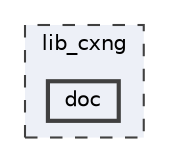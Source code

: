 digraph "lib_cxng/doc"
{
 // LATEX_PDF_SIZE
  bgcolor="transparent";
  edge [fontname=Helvetica,fontsize=10,labelfontname=Helvetica,labelfontsize=10];
  node [fontname=Helvetica,fontsize=10,shape=box,height=0.2,width=0.4];
  compound=true
  subgraph clusterdir_f19cb56d6ecfeb72444413e62ae31a52 {
    graph [ bgcolor="#edf0f7", pencolor="grey25", label="lib_cxng", fontname=Helvetica,fontsize=10 style="filled,dashed", URL="dir_f19cb56d6ecfeb72444413e62ae31a52.html",tooltip=""]
  dir_d68d8ec5bc130ba79b913e153da9e64e [label="doc", fillcolor="#edf0f7", color="grey25", style="filled,bold", URL="dir_d68d8ec5bc130ba79b913e153da9e64e.html",tooltip=""];
  }
}
